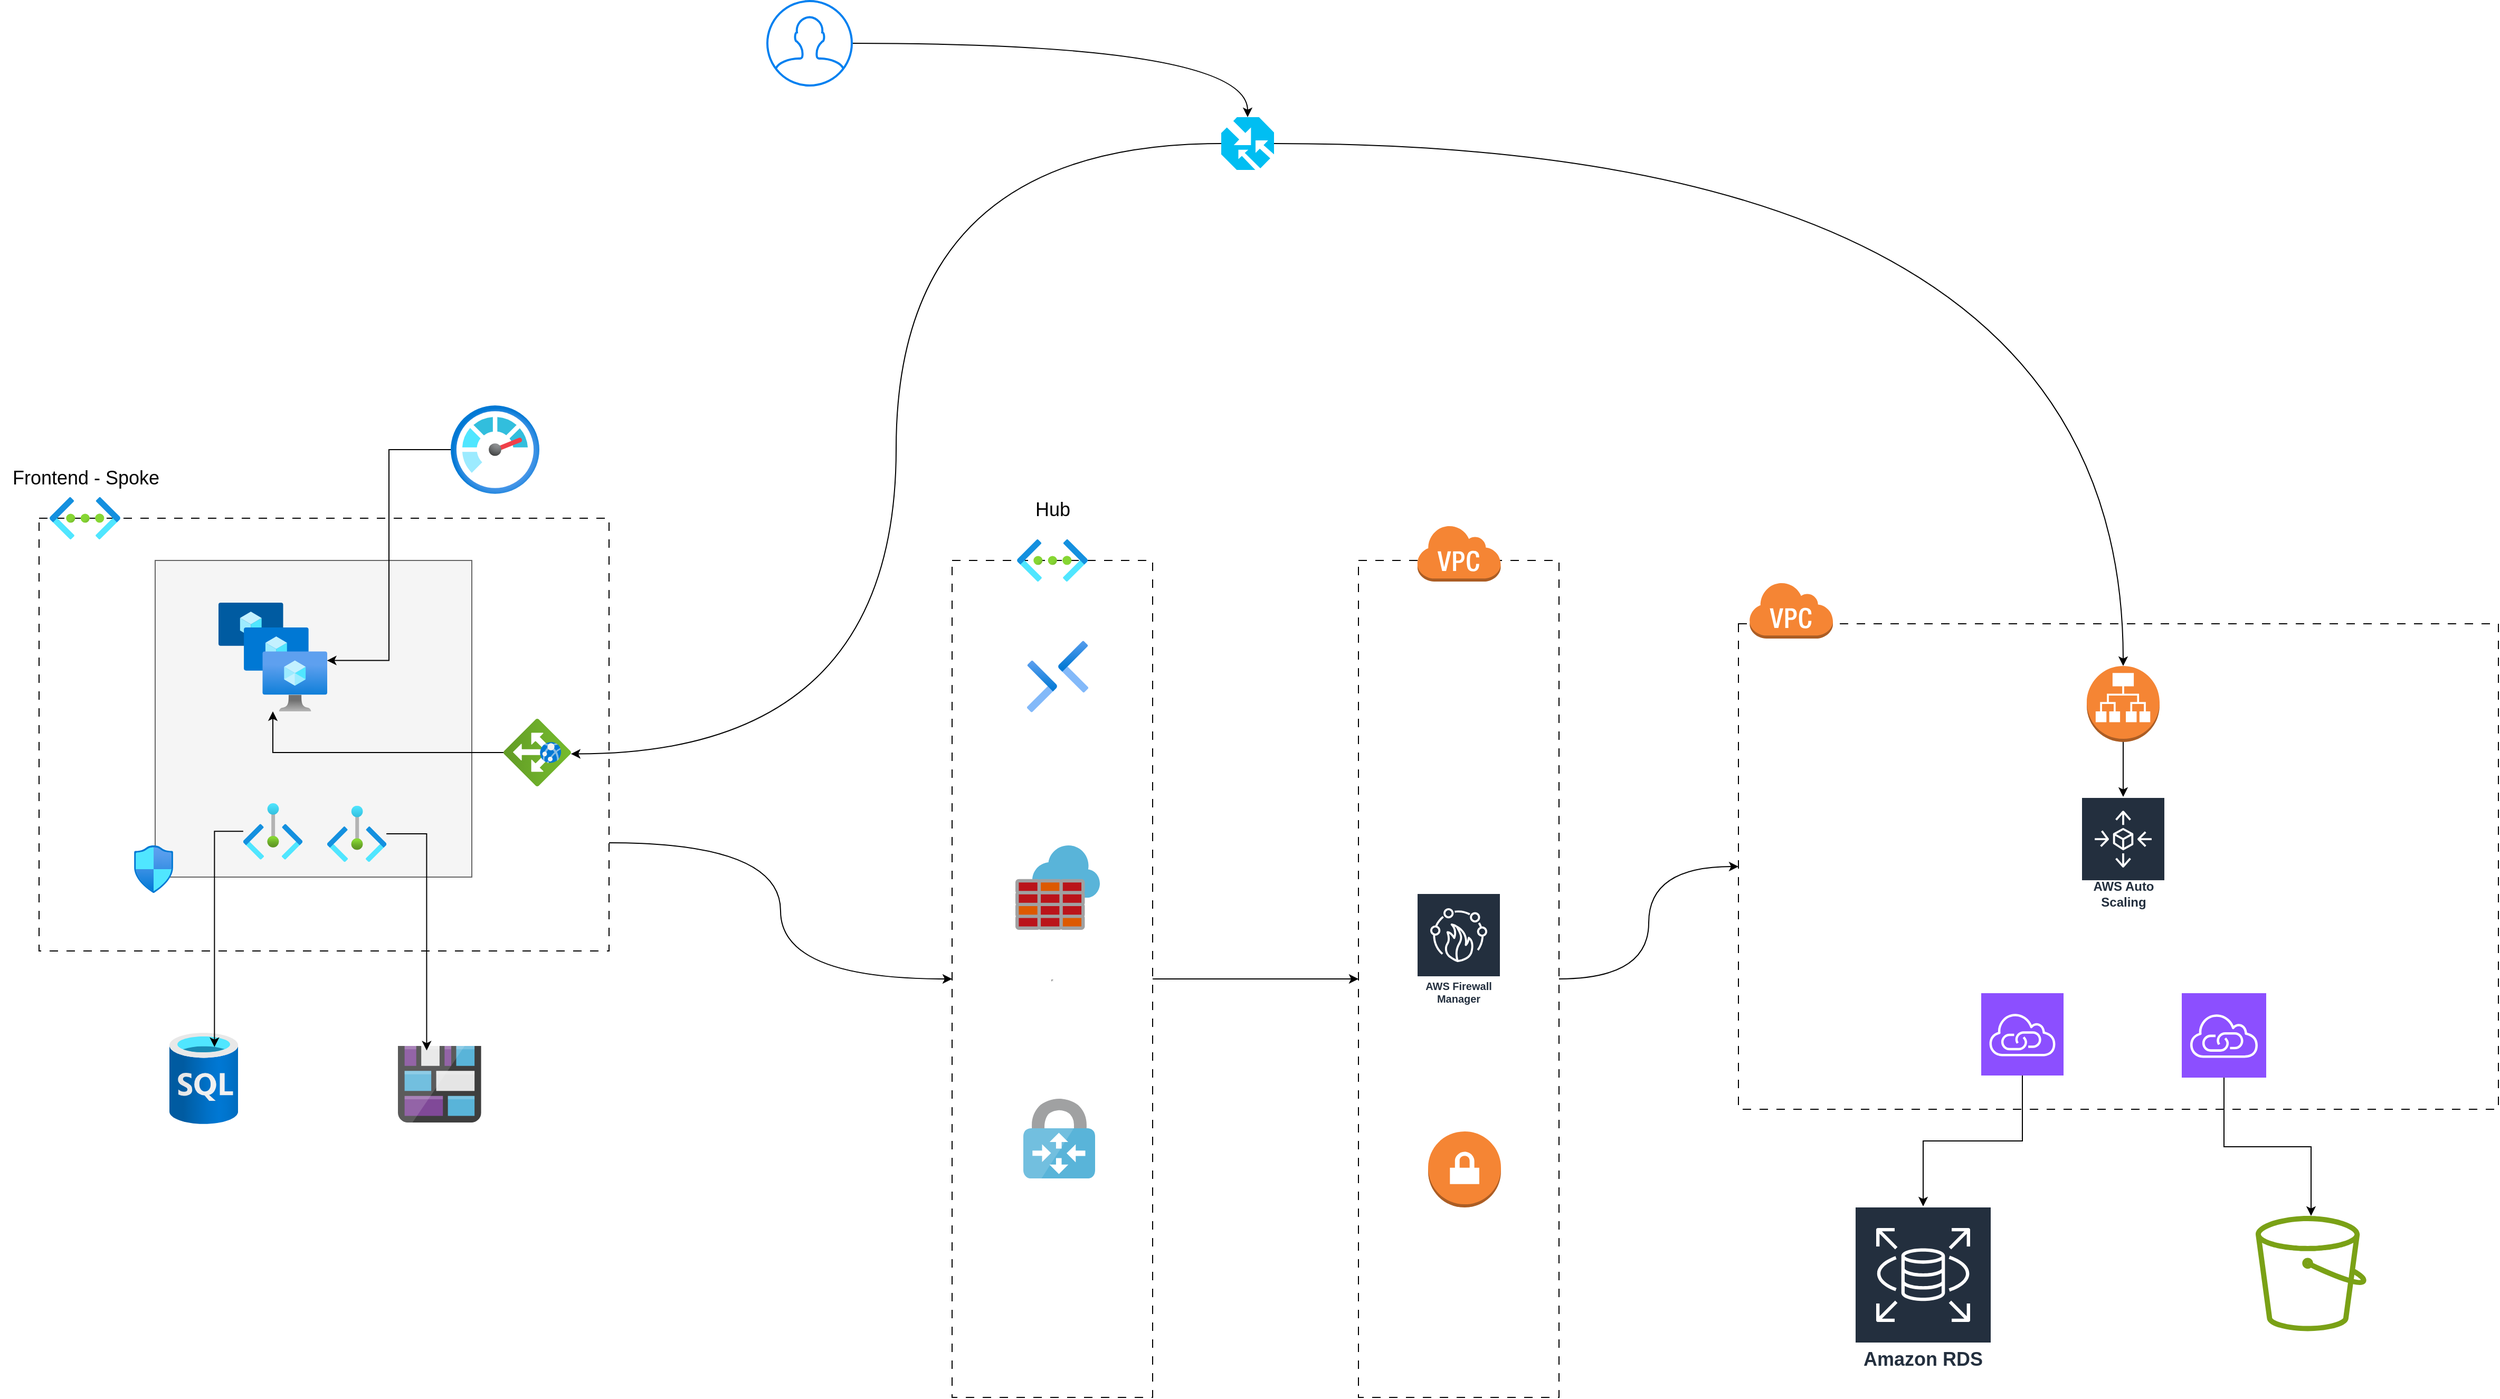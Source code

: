 <mxfile version="26.0.10">
  <diagram name="Page-1" id="yJ1JHOEbkFGyUQX62pq3">
    <mxGraphModel dx="2868" dy="2754" grid="1" gridSize="10" guides="1" tooltips="1" connect="1" arrows="1" fold="1" page="1" pageScale="1" pageWidth="850" pageHeight="1100" math="0" shadow="0">
      <root>
        <mxCell id="0" />
        <mxCell id="1" parent="0" />
        <mxCell id="_accsSYRUymLjPcQeyw_-4" value="&lt;hr&gt;" style="rounded=0;whiteSpace=wrap;html=1;glass=0;dashed=1;dashPattern=8 8;fontStyle=1" parent="1" vertex="1">
          <mxGeometry x="100" y="340" width="540" height="410" as="geometry" />
        </mxCell>
        <mxCell id="OVW3ecKFrReb0WnxIGpc-1" value="" style="image;aspect=fixed;html=1;points=[];align=center;fontSize=12;image=img/lib/azure2/networking/Virtual_Networks.svg;" vertex="1" parent="1">
          <mxGeometry x="110" y="320" width="67" height="40" as="geometry" />
        </mxCell>
        <mxCell id="OVW3ecKFrReb0WnxIGpc-3" value="" style="image;sketch=0;aspect=fixed;html=1;points=[];align=center;fontSize=12;image=img/lib/mscae/Blog_Storage.svg;" vertex="1" parent="1">
          <mxGeometry x="440" y="840" width="78.89" height="72.58" as="geometry" />
        </mxCell>
        <mxCell id="OVW3ecKFrReb0WnxIGpc-4" value="" style="image;aspect=fixed;html=1;points=[];align=center;fontSize=12;image=img/lib/azure2/networking/Application_Gateways.svg;rotation=90;" vertex="1" parent="1">
          <mxGeometry x="540" y="530" width="64" height="64" as="geometry" />
        </mxCell>
        <mxCell id="OVW3ecKFrReb0WnxIGpc-5" value="" style="image;aspect=fixed;html=1;points=[];align=center;fontSize=12;image=img/lib/azure2/databases/SQL_Database.svg;" vertex="1" parent="1">
          <mxGeometry x="223.5" y="827.42" width="65.06" height="86.75" as="geometry" />
        </mxCell>
        <mxCell id="OVW3ecKFrReb0WnxIGpc-6" value="" style="image;aspect=fixed;html=1;points=[];align=center;fontSize=12;image=img/lib/azure2/management_governance/Monitor.svg;" vertex="1" parent="1">
          <mxGeometry x="490" y="233" width="84" height="84" as="geometry" />
        </mxCell>
        <mxCell id="OVW3ecKFrReb0WnxIGpc-34" style="edgeStyle=orthogonalEdgeStyle;rounded=0;orthogonalLoop=1;jettySize=auto;html=1;exitX=0;exitY=0.5;exitDx=0;exitDy=0;exitPerimeter=0;entryX=0.52;entryY=0.002;entryDx=0;entryDy=0;entryPerimeter=0;curved=1;" edge="1" parent="1" source="OVW3ecKFrReb0WnxIGpc-8" target="OVW3ecKFrReb0WnxIGpc-4">
          <mxGeometry relative="1" as="geometry">
            <mxPoint x="970" y="170" as="targetPoint" />
          </mxGeometry>
        </mxCell>
        <mxCell id="OVW3ecKFrReb0WnxIGpc-8" value="" style="verticalLabelPosition=bottom;html=1;verticalAlign=top;align=center;strokeColor=none;fillColor=#00BEF2;shape=mxgraph.azure.traffic_manager;pointerEvents=1;" vertex="1" parent="1">
          <mxGeometry x="1220" y="-40" width="50" height="50" as="geometry" />
        </mxCell>
        <mxCell id="OVW3ecKFrReb0WnxIGpc-19" value="&lt;font style=&quot;font-size: 18px;&quot;&gt;Frontend - Spoke&lt;/font&gt;" style="text;html=1;align=center;verticalAlign=middle;resizable=0;points=[];autosize=1;strokeColor=none;fillColor=none;" vertex="1" parent="1">
          <mxGeometry x="63.5" y="287" width="160" height="30" as="geometry" />
        </mxCell>
        <mxCell id="OVW3ecKFrReb0WnxIGpc-58" style="edgeStyle=orthogonalEdgeStyle;rounded=0;orthogonalLoop=1;jettySize=auto;html=1;entryX=0;entryY=0.5;entryDx=0;entryDy=0;curved=1;exitX=1;exitY=0.5;exitDx=0;exitDy=0;" edge="1" parent="1" source="OVW3ecKFrReb0WnxIGpc-27" target="OVW3ecKFrReb0WnxIGpc-59">
          <mxGeometry relative="1" as="geometry">
            <mxPoint x="1088" y="662" as="sourcePoint" />
          </mxGeometry>
        </mxCell>
        <mxCell id="OVW3ecKFrReb0WnxIGpc-27" value="&lt;hr&gt;" style="rounded=0;whiteSpace=wrap;html=1;glass=0;dashed=1;dashPattern=8 8;fontStyle=1" vertex="1" parent="1">
          <mxGeometry x="965" y="380" width="190" height="793" as="geometry" />
        </mxCell>
        <mxCell id="OVW3ecKFrReb0WnxIGpc-30" value="" style="whiteSpace=wrap;html=1;aspect=fixed;fillColor=#f5f5f5;fontColor=#333333;strokeColor=#666666;" vertex="1" parent="1">
          <mxGeometry x="210" y="380" width="300" height="300" as="geometry" />
        </mxCell>
        <mxCell id="OVW3ecKFrReb0WnxIGpc-28" value="" style="image;sketch=0;aspect=fixed;html=1;points=[];align=center;fontSize=12;image=img/lib/mscae/Azure_Firewall.svg;" vertex="1" parent="1">
          <mxGeometry x="1025" y="650" width="80" height="80" as="geometry" />
        </mxCell>
        <mxCell id="OVW3ecKFrReb0WnxIGpc-29" value="" style="image;sketch=0;aspect=fixed;html=1;points=[];align=center;fontSize=12;image=img/lib/mscae/VPN_Gateway.svg;" vertex="1" parent="1">
          <mxGeometry x="1032.5" y="890" width="68" height="75.56" as="geometry" />
        </mxCell>
        <mxCell id="OVW3ecKFrReb0WnxIGpc-2" value="" style="image;aspect=fixed;html=1;points=[];align=center;fontSize=12;image=img/lib/azure2/compute/VM_Scale_Sets.svg;" vertex="1" parent="1">
          <mxGeometry x="270" y="420" width="103" height="103" as="geometry" />
        </mxCell>
        <mxCell id="OVW3ecKFrReb0WnxIGpc-18" style="edgeStyle=orthogonalEdgeStyle;rounded=0;orthogonalLoop=1;jettySize=auto;html=1;entryX=0.998;entryY=0.532;entryDx=0;entryDy=0;entryPerimeter=0;" edge="1" parent="1" source="OVW3ecKFrReb0WnxIGpc-6" target="OVW3ecKFrReb0WnxIGpc-2">
          <mxGeometry relative="1" as="geometry" />
        </mxCell>
        <mxCell id="OVW3ecKFrReb0WnxIGpc-13" style="edgeStyle=orthogonalEdgeStyle;rounded=0;orthogonalLoop=1;jettySize=auto;html=1;" edge="1" parent="1" source="OVW3ecKFrReb0WnxIGpc-4" target="OVW3ecKFrReb0WnxIGpc-2">
          <mxGeometry relative="1" as="geometry" />
        </mxCell>
        <mxCell id="OVW3ecKFrReb0WnxIGpc-22" value="" style="image;aspect=fixed;html=1;points=[];align=center;fontSize=12;image=img/lib/azure2/networking/Network_Security_Groups.svg;" vertex="1" parent="1">
          <mxGeometry x="190" y="650" width="37.06" height="45" as="geometry" />
        </mxCell>
        <mxCell id="OVW3ecKFrReb0WnxIGpc-14" value="" style="image;aspect=fixed;html=1;points=[];align=center;fontSize=12;image=img/lib/azure2/other/Private_Endpoints.svg;" vertex="1" parent="1">
          <mxGeometry x="293.46" y="610" width="56.08" height="53.34" as="geometry" />
        </mxCell>
        <mxCell id="OVW3ecKFrReb0WnxIGpc-31" value="" style="image;aspect=fixed;html=1;points=[];align=center;fontSize=12;image=img/lib/azure2/other/Private_Endpoints.svg;" vertex="1" parent="1">
          <mxGeometry x="373" y="612.33" width="56.08" height="53.34" as="geometry" />
        </mxCell>
        <mxCell id="OVW3ecKFrReb0WnxIGpc-32" style="edgeStyle=orthogonalEdgeStyle;rounded=0;orthogonalLoop=1;jettySize=auto;html=1;entryX=0.656;entryY=0.156;entryDx=0;entryDy=0;entryPerimeter=0;" edge="1" parent="1" source="OVW3ecKFrReb0WnxIGpc-14" target="OVW3ecKFrReb0WnxIGpc-5">
          <mxGeometry relative="1" as="geometry" />
        </mxCell>
        <mxCell id="OVW3ecKFrReb0WnxIGpc-33" style="edgeStyle=orthogonalEdgeStyle;rounded=0;orthogonalLoop=1;jettySize=auto;html=1;entryX=0.345;entryY=0.059;entryDx=0;entryDy=0;entryPerimeter=0;" edge="1" parent="1" source="OVW3ecKFrReb0WnxIGpc-31" target="OVW3ecKFrReb0WnxIGpc-3">
          <mxGeometry relative="1" as="geometry" />
        </mxCell>
        <mxCell id="OVW3ecKFrReb0WnxIGpc-39" value="" style="edgeStyle=orthogonalEdgeStyle;rounded=0;orthogonalLoop=1;jettySize=auto;html=1;entryX=0.5;entryY=0;entryDx=0;entryDy=0;entryPerimeter=0;curved=1;" edge="1" parent="1" source="OVW3ecKFrReb0WnxIGpc-37" target="OVW3ecKFrReb0WnxIGpc-8">
          <mxGeometry relative="1" as="geometry">
            <mxPoint x="1091" y="170" as="targetPoint" />
          </mxGeometry>
        </mxCell>
        <mxCell id="OVW3ecKFrReb0WnxIGpc-37" value="" style="html=1;verticalLabelPosition=bottom;align=center;labelBackgroundColor=#ffffff;verticalAlign=top;strokeWidth=2;strokeColor=#0080F0;shadow=0;dashed=0;shape=mxgraph.ios7.icons.user;" vertex="1" parent="1">
          <mxGeometry x="790" y="-150" width="80" height="80" as="geometry" />
        </mxCell>
        <mxCell id="OVW3ecKFrReb0WnxIGpc-41" style="edgeStyle=orthogonalEdgeStyle;rounded=0;orthogonalLoop=1;jettySize=auto;html=1;exitX=1;exitY=0.75;exitDx=0;exitDy=0;entryX=0;entryY=0.5;entryDx=0;entryDy=0;curved=1;" edge="1" parent="1" source="_accsSYRUymLjPcQeyw_-4" target="OVW3ecKFrReb0WnxIGpc-27">
          <mxGeometry relative="1" as="geometry" />
        </mxCell>
        <mxCell id="OVW3ecKFrReb0WnxIGpc-42" value="" style="image;aspect=fixed;html=1;points=[];align=center;fontSize=12;image=img/lib/azure2/networking/Virtual_Networks.svg;" vertex="1" parent="1">
          <mxGeometry x="1026.5" y="360" width="67" height="40" as="geometry" />
        </mxCell>
        <mxCell id="OVW3ecKFrReb0WnxIGpc-43" value="&lt;font style=&quot;font-size: 18px;&quot;&gt;Hub&lt;/font&gt;" style="text;html=1;align=center;verticalAlign=middle;resizable=0;points=[];autosize=1;strokeColor=none;fillColor=none;" vertex="1" parent="1">
          <mxGeometry x="1030" y="317" width="60" height="30" as="geometry" />
        </mxCell>
        <mxCell id="OVW3ecKFrReb0WnxIGpc-44" value="" style="image;aspect=fixed;html=1;points=[];align=center;fontSize=12;image=img/lib/azure2/networking/Bastions.svg;" vertex="1" parent="1">
          <mxGeometry x="1036" y="456" width="58.0" height="68" as="geometry" />
        </mxCell>
        <mxCell id="OVW3ecKFrReb0WnxIGpc-47" value="&lt;hr&gt;" style="rounded=0;whiteSpace=wrap;html=1;glass=0;dashed=1;dashPattern=8 8;fontStyle=1" vertex="1" parent="1">
          <mxGeometry x="1710" y="440" width="720" height="460" as="geometry" />
        </mxCell>
        <mxCell id="OVW3ecKFrReb0WnxIGpc-48" value="" style="outlineConnect=0;dashed=0;verticalLabelPosition=bottom;verticalAlign=top;align=center;html=1;shape=mxgraph.aws3.virtual_private_cloud;fillColor=#F58534;gradientColor=none;" vertex="1" parent="1">
          <mxGeometry x="1720" y="400" width="79.5" height="54" as="geometry" />
        </mxCell>
        <mxCell id="OVW3ecKFrReb0WnxIGpc-57" style="edgeStyle=orthogonalEdgeStyle;rounded=0;orthogonalLoop=1;jettySize=auto;html=1;" edge="1" parent="1" source="OVW3ecKFrReb0WnxIGpc-49" target="OVW3ecKFrReb0WnxIGpc-50">
          <mxGeometry relative="1" as="geometry" />
        </mxCell>
        <mxCell id="OVW3ecKFrReb0WnxIGpc-49" value="" style="outlineConnect=0;dashed=0;verticalLabelPosition=bottom;verticalAlign=top;align=center;html=1;shape=mxgraph.aws3.application_load_balancer;fillColor=#F58534;gradientColor=none;" vertex="1" parent="1">
          <mxGeometry x="2040" y="480" width="69" height="72" as="geometry" />
        </mxCell>
        <mxCell id="OVW3ecKFrReb0WnxIGpc-50" value="&lt;font style=&quot;font-size: 12px;&quot;&gt;AWS Auto Scaling&lt;/font&gt;" style="sketch=0;outlineConnect=0;fontColor=#232F3E;gradientColor=none;strokeColor=#ffffff;fillColor=#232F3E;dashed=0;verticalLabelPosition=middle;verticalAlign=bottom;align=center;html=1;whiteSpace=wrap;fontSize=10;fontStyle=1;spacing=3;shape=mxgraph.aws4.productIcon;prIcon=mxgraph.aws4.autoscaling;" vertex="1" parent="1">
          <mxGeometry x="2034.5" y="604" width="80" height="110" as="geometry" />
        </mxCell>
        <mxCell id="OVW3ecKFrReb0WnxIGpc-51" value="" style="sketch=0;outlineConnect=0;fontColor=#232F3E;gradientColor=none;fillColor=#7AA116;strokeColor=none;dashed=0;verticalLabelPosition=bottom;verticalAlign=top;align=center;html=1;fontSize=12;fontStyle=0;aspect=fixed;pointerEvents=1;shape=mxgraph.aws4.bucket;" vertex="1" parent="1">
          <mxGeometry x="2200" y="1001" width="105" height="109.2" as="geometry" />
        </mxCell>
        <mxCell id="OVW3ecKFrReb0WnxIGpc-52" value="&lt;font style=&quot;font-size: 18px;&quot;&gt;Amazon RDS&lt;/font&gt;" style="sketch=0;outlineConnect=0;fontColor=#232F3E;gradientColor=none;strokeColor=#ffffff;fillColor=#232F3E;dashed=0;verticalLabelPosition=middle;verticalAlign=bottom;align=center;html=1;whiteSpace=wrap;fontSize=10;fontStyle=1;spacing=3;shape=mxgraph.aws4.productIcon;prIcon=mxgraph.aws4.rds;" vertex="1" parent="1">
          <mxGeometry x="1820" y="992" width="130" height="160" as="geometry" />
        </mxCell>
        <mxCell id="OVW3ecKFrReb0WnxIGpc-56" style="edgeStyle=orthogonalEdgeStyle;rounded=0;orthogonalLoop=1;jettySize=auto;html=1;exitX=0.5;exitY=1;exitDx=0;exitDy=0;exitPerimeter=0;" edge="1" parent="1" source="OVW3ecKFrReb0WnxIGpc-53" target="OVW3ecKFrReb0WnxIGpc-51">
          <mxGeometry relative="1" as="geometry" />
        </mxCell>
        <mxCell id="OVW3ecKFrReb0WnxIGpc-53" value="" style="sketch=0;points=[[0,0,0],[0.25,0,0],[0.5,0,0],[0.75,0,0],[1,0,0],[0,1,0],[0.25,1,0],[0.5,1,0],[0.75,1,0],[1,1,0],[0,0.25,0],[0,0.5,0],[0,0.75,0],[1,0.25,0],[1,0.5,0],[1,0.75,0]];outlineConnect=0;fontColor=#232F3E;fillColor=#8C4FFF;strokeColor=#ffffff;dashed=0;verticalLabelPosition=bottom;verticalAlign=top;align=center;html=1;fontSize=12;fontStyle=0;aspect=fixed;shape=mxgraph.aws4.resourceIcon;resIcon=mxgraph.aws4.vpc_privatelink;" vertex="1" parent="1">
          <mxGeometry x="2130" y="790" width="80" height="80" as="geometry" />
        </mxCell>
        <mxCell id="OVW3ecKFrReb0WnxIGpc-55" style="edgeStyle=orthogonalEdgeStyle;rounded=0;orthogonalLoop=1;jettySize=auto;html=1;" edge="1" parent="1" source="OVW3ecKFrReb0WnxIGpc-54" target="OVW3ecKFrReb0WnxIGpc-52">
          <mxGeometry relative="1" as="geometry" />
        </mxCell>
        <mxCell id="OVW3ecKFrReb0WnxIGpc-54" value="" style="sketch=0;points=[[0,0,0],[0.25,0,0],[0.5,0,0],[0.75,0,0],[1,0,0],[0,1,0],[0.25,1,0],[0.5,1,0],[0.75,1,0],[1,1,0],[0,0.25,0],[0,0.5,0],[0,0.75,0],[1,0.25,0],[1,0.5,0],[1,0.75,0]];outlineConnect=0;fontColor=#232F3E;fillColor=#8C4FFF;strokeColor=#ffffff;dashed=0;verticalLabelPosition=bottom;verticalAlign=top;align=center;html=1;fontSize=12;fontStyle=0;aspect=fixed;shape=mxgraph.aws4.resourceIcon;resIcon=mxgraph.aws4.vpc_privatelink;" vertex="1" parent="1">
          <mxGeometry x="1940" y="790" width="78" height="78" as="geometry" />
        </mxCell>
        <mxCell id="OVW3ecKFrReb0WnxIGpc-45" style="edgeStyle=orthogonalEdgeStyle;rounded=0;orthogonalLoop=1;jettySize=auto;html=1;entryX=0.5;entryY=0;entryDx=0;entryDy=0;entryPerimeter=0;curved=1;" edge="1" parent="1" source="OVW3ecKFrReb0WnxIGpc-8" target="OVW3ecKFrReb0WnxIGpc-49">
          <mxGeometry relative="1" as="geometry">
            <mxPoint x="1640" y="310" as="targetPoint" />
          </mxGeometry>
        </mxCell>
        <mxCell id="OVW3ecKFrReb0WnxIGpc-60" style="edgeStyle=orthogonalEdgeStyle;rounded=0;orthogonalLoop=1;jettySize=auto;html=1;entryX=0;entryY=0.5;entryDx=0;entryDy=0;curved=1;" edge="1" parent="1" source="OVW3ecKFrReb0WnxIGpc-59" target="OVW3ecKFrReb0WnxIGpc-47">
          <mxGeometry relative="1" as="geometry" />
        </mxCell>
        <mxCell id="OVW3ecKFrReb0WnxIGpc-59" value="&lt;hr&gt;" style="rounded=0;whiteSpace=wrap;html=1;glass=0;dashed=1;dashPattern=8 8;fontStyle=1" vertex="1" parent="1">
          <mxGeometry x="1350" y="380" width="190" height="793" as="geometry" />
        </mxCell>
        <mxCell id="OVW3ecKFrReb0WnxIGpc-61" value="" style="outlineConnect=0;dashed=0;verticalLabelPosition=bottom;verticalAlign=top;align=center;html=1;shape=mxgraph.aws3.virtual_private_cloud;fillColor=#F58534;gradientColor=none;" vertex="1" parent="1">
          <mxGeometry x="1405.25" y="346" width="79.5" height="54" as="geometry" />
        </mxCell>
        <mxCell id="OVW3ecKFrReb0WnxIGpc-62" value="AWS Firewall Manager" style="sketch=0;outlineConnect=0;fontColor=#232F3E;gradientColor=none;strokeColor=#ffffff;fillColor=#232F3E;dashed=0;verticalLabelPosition=middle;verticalAlign=bottom;align=center;html=1;whiteSpace=wrap;fontSize=10;fontStyle=1;spacing=3;shape=mxgraph.aws4.productIcon;prIcon=mxgraph.aws4.firewall_manager;" vertex="1" parent="1">
          <mxGeometry x="1405" y="695" width="80" height="110" as="geometry" />
        </mxCell>
        <mxCell id="OVW3ecKFrReb0WnxIGpc-63" value="" style="outlineConnect=0;dashed=0;verticalLabelPosition=bottom;verticalAlign=top;align=center;html=1;shape=mxgraph.aws3.vpn_gateway;fillColor=#F58534;gradientColor=none;" vertex="1" parent="1">
          <mxGeometry x="1416" y="921" width="69" height="72" as="geometry" />
        </mxCell>
      </root>
    </mxGraphModel>
  </diagram>
</mxfile>
